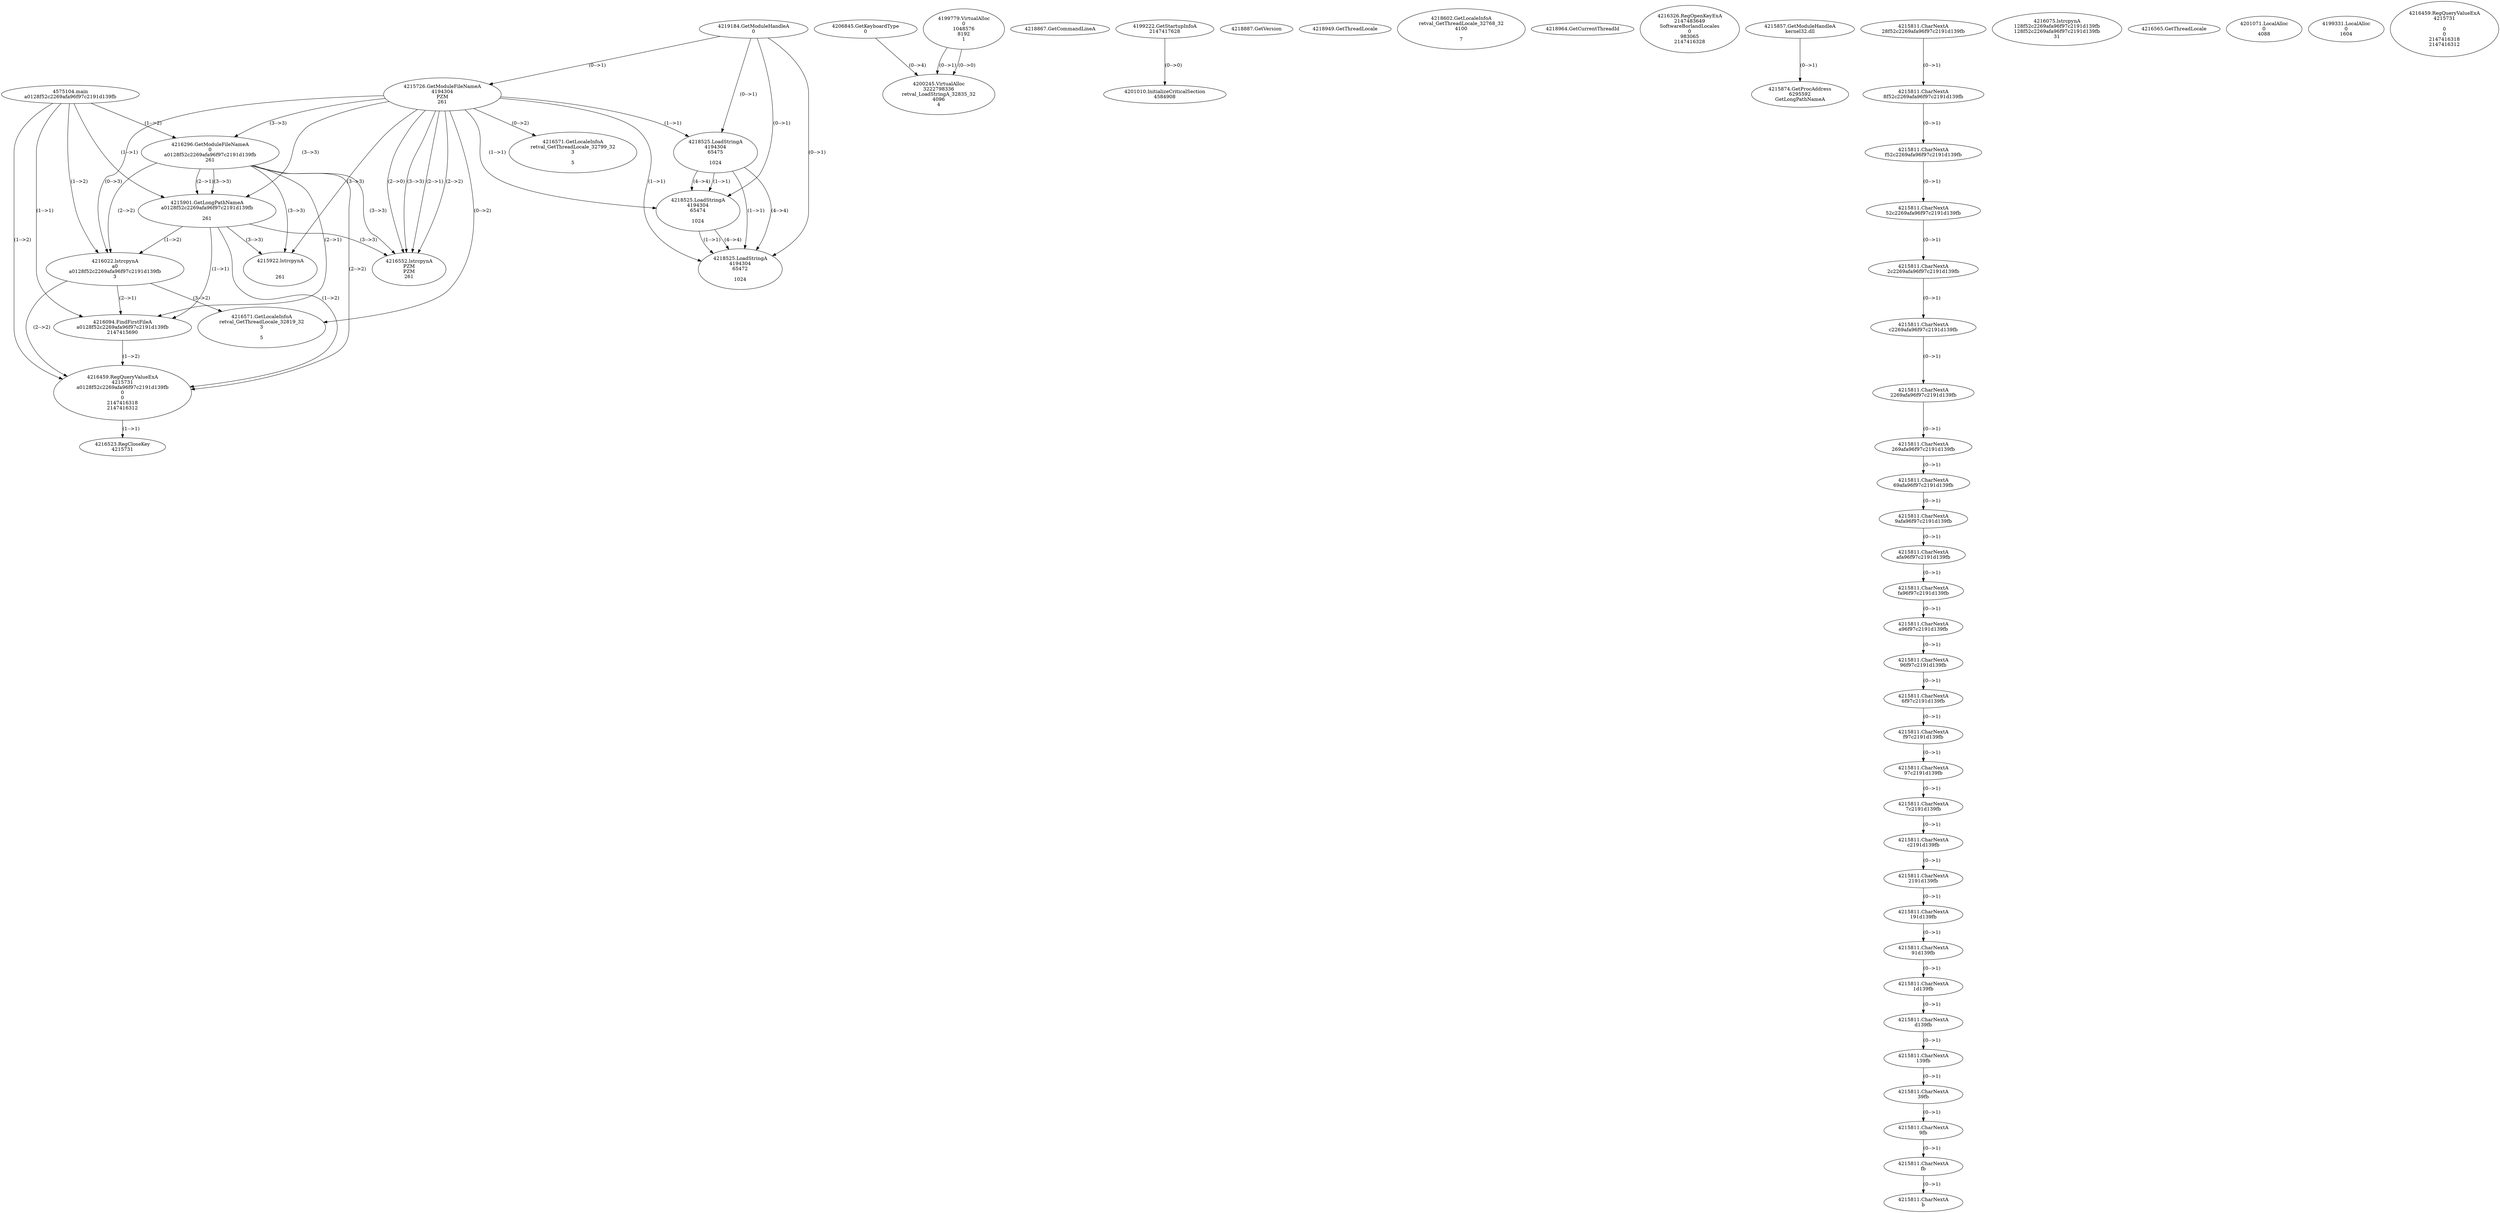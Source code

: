 // Global SCDG with merge call
digraph {
	0 [label="4575104.main
a0128f52c2269afa96f97c2191d139fb"]
	1 [label="4219184.GetModuleHandleA
0"]
	2 [label="4206845.GetKeyboardType
0"]
	3 [label="4218867.GetCommandLineA
"]
	4 [label="4199222.GetStartupInfoA
2147417628"]
	5 [label="4218887.GetVersion
"]
	6 [label="4218949.GetThreadLocale
"]
	7 [label="4218602.GetLocaleInfoA
retval_GetThreadLocale_32768_32
4100

7"]
	8 [label="4218964.GetCurrentThreadId
"]
	9 [label="4215726.GetModuleFileNameA
4194304
PZM
261"]
	1 -> 9 [label="(0-->1)"]
	10 [label="4216296.GetModuleFileNameA
0
a0128f52c2269afa96f97c2191d139fb
261"]
	0 -> 10 [label="(1-->2)"]
	9 -> 10 [label="(3-->3)"]
	11 [label="4216326.RegOpenKeyExA
2147483649
Software\Borland\Locales
0
983065
2147416328"]
	12 [label="4215857.GetModuleHandleA
kernel32.dll"]
	13 [label="4215874.GetProcAddress
6295592
GetLongPathNameA"]
	12 -> 13 [label="(0-->1)"]
	14 [label="4215901.GetLongPathNameA
a0128f52c2269afa96f97c2191d139fb

261"]
	0 -> 14 [label="(1-->1)"]
	10 -> 14 [label="(2-->1)"]
	9 -> 14 [label="(3-->3)"]
	10 -> 14 [label="(3-->3)"]
	15 [label="4216022.lstrcpynA
a0
a0128f52c2269afa96f97c2191d139fb
3"]
	0 -> 15 [label="(1-->2)"]
	10 -> 15 [label="(2-->2)"]
	14 -> 15 [label="(1-->2)"]
	9 -> 15 [label="(0-->3)"]
	16 [label="4215811.CharNextA
28f52c2269afa96f97c2191d139fb"]
	17 [label="4215811.CharNextA
8f52c2269afa96f97c2191d139fb"]
	16 -> 17 [label="(0-->1)"]
	18 [label="4215811.CharNextA
f52c2269afa96f97c2191d139fb"]
	17 -> 18 [label="(0-->1)"]
	19 [label="4215811.CharNextA
52c2269afa96f97c2191d139fb"]
	18 -> 19 [label="(0-->1)"]
	20 [label="4215811.CharNextA
2c2269afa96f97c2191d139fb"]
	19 -> 20 [label="(0-->1)"]
	21 [label="4215811.CharNextA
c2269afa96f97c2191d139fb"]
	20 -> 21 [label="(0-->1)"]
	22 [label="4215811.CharNextA
2269afa96f97c2191d139fb"]
	21 -> 22 [label="(0-->1)"]
	23 [label="4215811.CharNextA
269afa96f97c2191d139fb"]
	22 -> 23 [label="(0-->1)"]
	24 [label="4215811.CharNextA
69afa96f97c2191d139fb"]
	23 -> 24 [label="(0-->1)"]
	25 [label="4215811.CharNextA
9afa96f97c2191d139fb"]
	24 -> 25 [label="(0-->1)"]
	26 [label="4215811.CharNextA
afa96f97c2191d139fb"]
	25 -> 26 [label="(0-->1)"]
	27 [label="4215811.CharNextA
fa96f97c2191d139fb"]
	26 -> 27 [label="(0-->1)"]
	28 [label="4215811.CharNextA
a96f97c2191d139fb"]
	27 -> 28 [label="(0-->1)"]
	29 [label="4215811.CharNextA
96f97c2191d139fb"]
	28 -> 29 [label="(0-->1)"]
	30 [label="4215811.CharNextA
6f97c2191d139fb"]
	29 -> 30 [label="(0-->1)"]
	31 [label="4215811.CharNextA
f97c2191d139fb"]
	30 -> 31 [label="(0-->1)"]
	32 [label="4215811.CharNextA
97c2191d139fb"]
	31 -> 32 [label="(0-->1)"]
	33 [label="4215811.CharNextA
7c2191d139fb"]
	32 -> 33 [label="(0-->1)"]
	34 [label="4215811.CharNextA
c2191d139fb"]
	33 -> 34 [label="(0-->1)"]
	35 [label="4215811.CharNextA
2191d139fb"]
	34 -> 35 [label="(0-->1)"]
	36 [label="4215811.CharNextA
191d139fb"]
	35 -> 36 [label="(0-->1)"]
	37 [label="4215811.CharNextA
91d139fb"]
	36 -> 37 [label="(0-->1)"]
	38 [label="4215811.CharNextA
1d139fb"]
	37 -> 38 [label="(0-->1)"]
	39 [label="4215811.CharNextA
d139fb"]
	38 -> 39 [label="(0-->1)"]
	40 [label="4215811.CharNextA
139fb"]
	39 -> 40 [label="(0-->1)"]
	41 [label="4215811.CharNextA
39fb"]
	40 -> 41 [label="(0-->1)"]
	42 [label="4215811.CharNextA
9fb"]
	41 -> 42 [label="(0-->1)"]
	43 [label="4215811.CharNextA
fb"]
	42 -> 43 [label="(0-->1)"]
	44 [label="4215811.CharNextA
b"]
	43 -> 44 [label="(0-->1)"]
	45 [label="4216075.lstrcpynA
128f52c2269afa96f97c2191d139fb
128f52c2269afa96f97c2191d139fb
31"]
	46 [label="4216094.FindFirstFileA
a0128f52c2269afa96f97c2191d139fb
2147415690"]
	0 -> 46 [label="(1-->1)"]
	10 -> 46 [label="(2-->1)"]
	14 -> 46 [label="(1-->1)"]
	15 -> 46 [label="(2-->1)"]
	47 [label="4216459.RegQueryValueExA
4215731
a0128f52c2269afa96f97c2191d139fb
0
0
2147416318
2147416312"]
	0 -> 47 [label="(1-->2)"]
	10 -> 47 [label="(2-->2)"]
	14 -> 47 [label="(1-->2)"]
	15 -> 47 [label="(2-->2)"]
	46 -> 47 [label="(1-->2)"]
	48 [label="4216523.RegCloseKey
4215731"]
	47 -> 48 [label="(1-->1)"]
	49 [label="4216552.lstrcpynA
PZM
PZM
261"]
	9 -> 49 [label="(2-->1)"]
	9 -> 49 [label="(2-->2)"]
	9 -> 49 [label="(3-->3)"]
	10 -> 49 [label="(3-->3)"]
	14 -> 49 [label="(3-->3)"]
	9 -> 49 [label="(2-->0)"]
	50 [label="4216565.GetThreadLocale
"]
	51 [label="4216571.GetLocaleInfoA
retval_GetThreadLocale_32819_32
3

5"]
	9 -> 51 [label="(0-->2)"]
	15 -> 51 [label="(3-->2)"]
	52 [label="4218525.LoadStringA
4194304
65475

1024"]
	1 -> 52 [label="(0-->1)"]
	9 -> 52 [label="(1-->1)"]
	53 [label="4218525.LoadStringA
4194304
65474

1024"]
	1 -> 53 [label="(0-->1)"]
	9 -> 53 [label="(1-->1)"]
	52 -> 53 [label="(1-->1)"]
	52 -> 53 [label="(4-->4)"]
	54 [label="4218525.LoadStringA
4194304
65472

1024"]
	1 -> 54 [label="(0-->1)"]
	9 -> 54 [label="(1-->1)"]
	52 -> 54 [label="(1-->1)"]
	53 -> 54 [label="(1-->1)"]
	52 -> 54 [label="(4-->4)"]
	53 -> 54 [label="(4-->4)"]
	55 [label="4201010.InitializeCriticalSection
4584908"]
	4 -> 55 [label="(0-->0)"]
	56 [label="4201071.LocalAlloc
0
4088"]
	57 [label="4199779.VirtualAlloc
0
1048576
8192
1"]
	58 [label="4199331.LocalAlloc
0
1604"]
	59 [label="4200245.VirtualAlloc
3222798336
retval_LoadStringA_32835_32
4096
4"]
	57 -> 59 [label="(0-->1)"]
	2 -> 59 [label="(0-->4)"]
	57 -> 59 [label="(0-->0)"]
	60 [label="4215922.lstrcpynA


261"]
	9 -> 60 [label="(3-->3)"]
	10 -> 60 [label="(3-->3)"]
	14 -> 60 [label="(3-->3)"]
	61 [label="4216459.RegQueryValueExA
4215731

0
0
2147416318
2147416312"]
	62 [label="4216571.GetLocaleInfoA
retval_GetThreadLocale_32799_32
3

5"]
	9 -> 62 [label="(0-->2)"]
}
